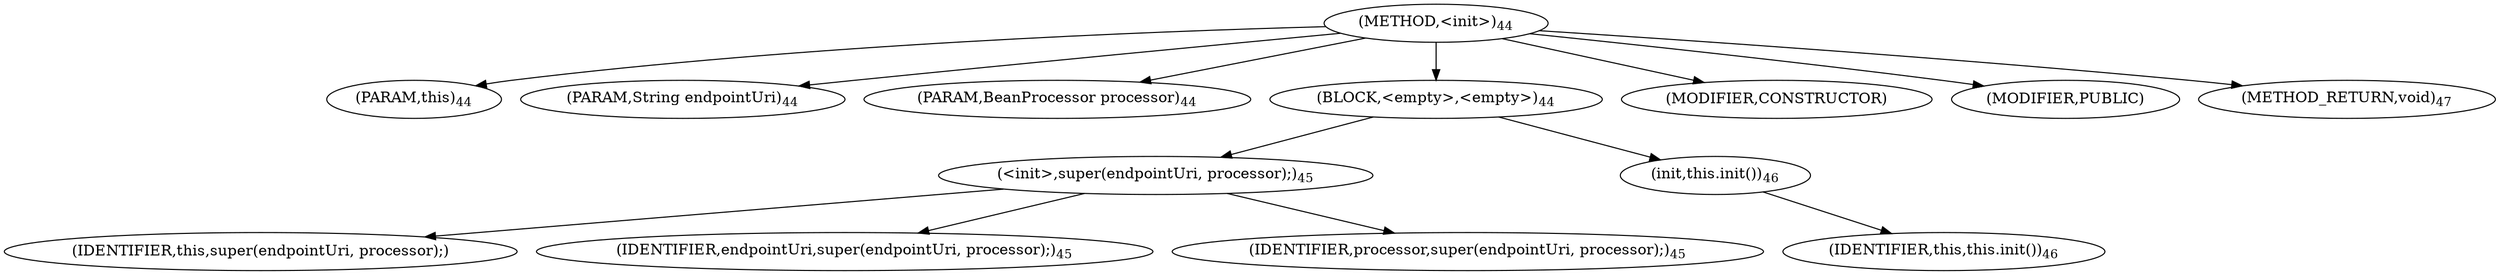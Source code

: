 digraph "&lt;init&gt;" {  
"72" [label = <(METHOD,&lt;init&gt;)<SUB>44</SUB>> ]
"9" [label = <(PARAM,this)<SUB>44</SUB>> ]
"73" [label = <(PARAM,String endpointUri)<SUB>44</SUB>> ]
"74" [label = <(PARAM,BeanProcessor processor)<SUB>44</SUB>> ]
"75" [label = <(BLOCK,&lt;empty&gt;,&lt;empty&gt;)<SUB>44</SUB>> ]
"76" [label = <(&lt;init&gt;,super(endpointUri, processor);)<SUB>45</SUB>> ]
"8" [label = <(IDENTIFIER,this,super(endpointUri, processor);)> ]
"77" [label = <(IDENTIFIER,endpointUri,super(endpointUri, processor);)<SUB>45</SUB>> ]
"78" [label = <(IDENTIFIER,processor,super(endpointUri, processor);)<SUB>45</SUB>> ]
"79" [label = <(init,this.init())<SUB>46</SUB>> ]
"10" [label = <(IDENTIFIER,this,this.init())<SUB>46</SUB>> ]
"80" [label = <(MODIFIER,CONSTRUCTOR)> ]
"81" [label = <(MODIFIER,PUBLIC)> ]
"82" [label = <(METHOD_RETURN,void)<SUB>47</SUB>> ]
  "72" -> "9" 
  "72" -> "73" 
  "72" -> "74" 
  "72" -> "75" 
  "72" -> "80" 
  "72" -> "81" 
  "72" -> "82" 
  "75" -> "76" 
  "75" -> "79" 
  "76" -> "8" 
  "76" -> "77" 
  "76" -> "78" 
  "79" -> "10" 
}
